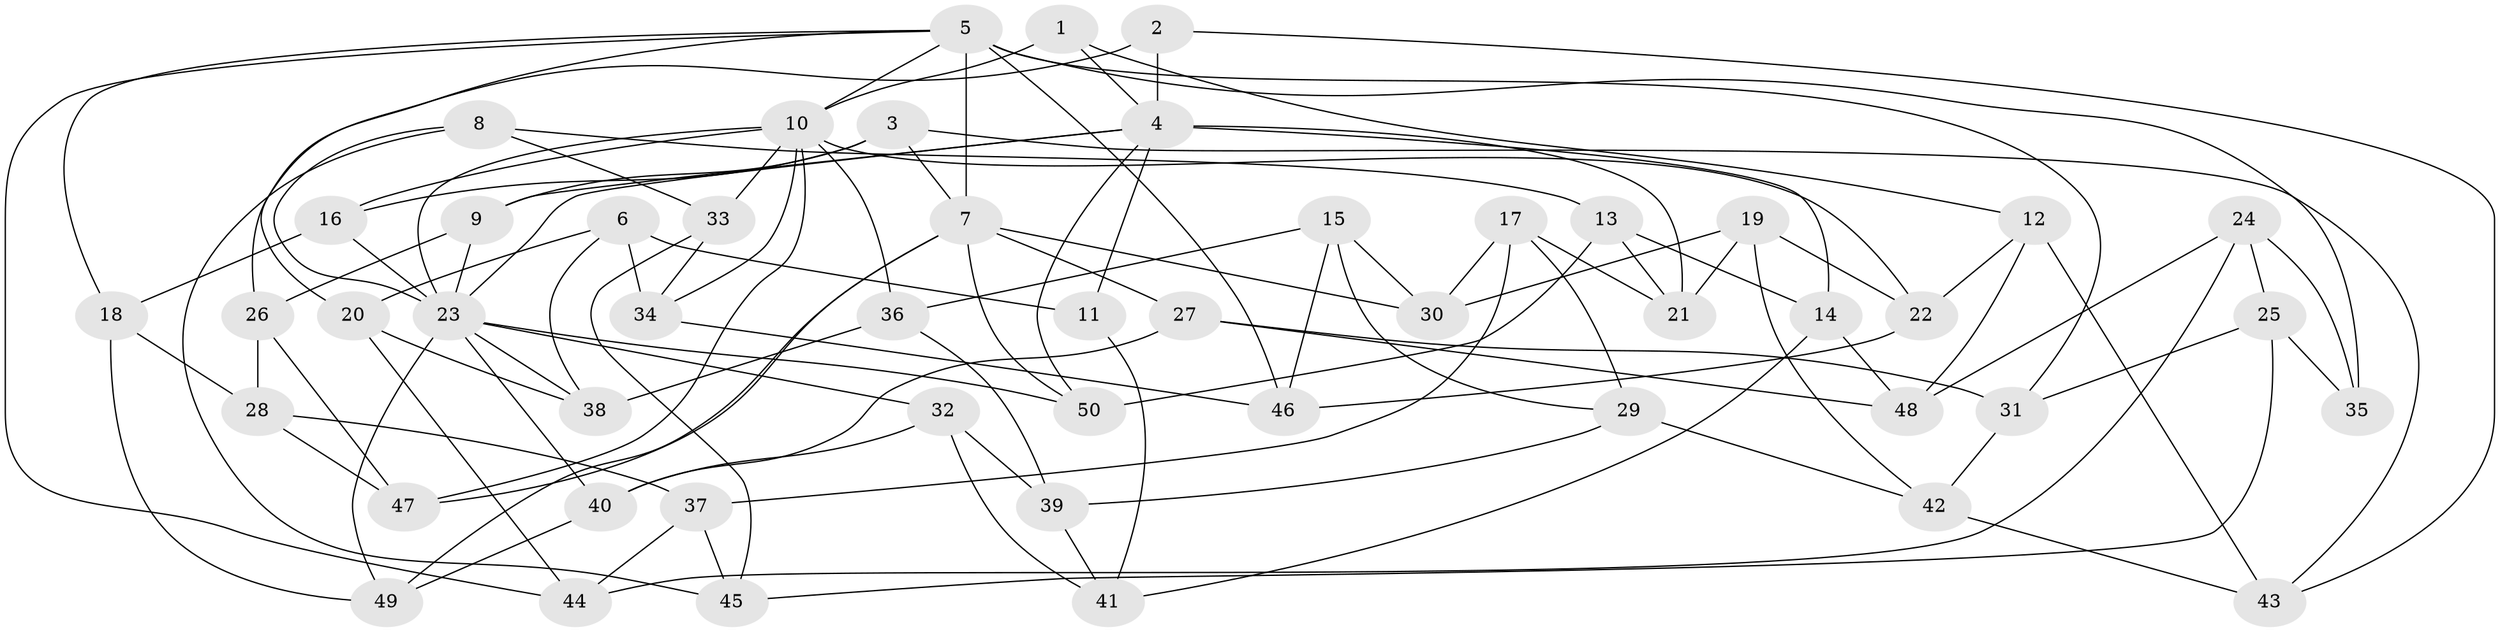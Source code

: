 // original degree distribution, {4: 1.0}
// Generated by graph-tools (version 1.1) at 2025/54/03/04/25 22:54:05]
// undirected, 50 vertices, 109 edges
graph export_dot {
  node [color=gray90,style=filled];
  1;
  2;
  3;
  4;
  5;
  6;
  7;
  8;
  9;
  10;
  11;
  12;
  13;
  14;
  15;
  16;
  17;
  18;
  19;
  20;
  21;
  22;
  23;
  24;
  25;
  26;
  27;
  28;
  29;
  30;
  31;
  32;
  33;
  34;
  35;
  36;
  37;
  38;
  39;
  40;
  41;
  42;
  43;
  44;
  45;
  46;
  47;
  48;
  49;
  50;
  1 -- 4 [weight=1.0];
  1 -- 10 [weight=2.0];
  1 -- 12 [weight=1.0];
  2 -- 4 [weight=2.0];
  2 -- 26 [weight=1.0];
  2 -- 43 [weight=1.0];
  3 -- 7 [weight=1.0];
  3 -- 9 [weight=1.0];
  3 -- 16 [weight=1.0];
  3 -- 43 [weight=1.0];
  4 -- 9 [weight=1.0];
  4 -- 11 [weight=2.0];
  4 -- 14 [weight=1.0];
  4 -- 21 [weight=1.0];
  4 -- 23 [weight=1.0];
  4 -- 50 [weight=1.0];
  5 -- 7 [weight=2.0];
  5 -- 10 [weight=1.0];
  5 -- 18 [weight=1.0];
  5 -- 20 [weight=1.0];
  5 -- 31 [weight=1.0];
  5 -- 35 [weight=2.0];
  5 -- 44 [weight=1.0];
  5 -- 46 [weight=1.0];
  6 -- 11 [weight=1.0];
  6 -- 20 [weight=1.0];
  6 -- 34 [weight=1.0];
  6 -- 38 [weight=1.0];
  7 -- 27 [weight=1.0];
  7 -- 30 [weight=1.0];
  7 -- 47 [weight=1.0];
  7 -- 49 [weight=1.0];
  7 -- 50 [weight=1.0];
  8 -- 13 [weight=1.0];
  8 -- 23 [weight=1.0];
  8 -- 33 [weight=1.0];
  8 -- 45 [weight=1.0];
  9 -- 23 [weight=1.0];
  9 -- 26 [weight=1.0];
  10 -- 16 [weight=1.0];
  10 -- 22 [weight=1.0];
  10 -- 23 [weight=1.0];
  10 -- 33 [weight=1.0];
  10 -- 34 [weight=1.0];
  10 -- 36 [weight=1.0];
  10 -- 47 [weight=1.0];
  11 -- 41 [weight=1.0];
  12 -- 22 [weight=1.0];
  12 -- 43 [weight=1.0];
  12 -- 48 [weight=1.0];
  13 -- 14 [weight=1.0];
  13 -- 21 [weight=1.0];
  13 -- 50 [weight=1.0];
  14 -- 41 [weight=1.0];
  14 -- 48 [weight=1.0];
  15 -- 29 [weight=1.0];
  15 -- 30 [weight=1.0];
  15 -- 36 [weight=1.0];
  15 -- 46 [weight=1.0];
  16 -- 18 [weight=1.0];
  16 -- 23 [weight=1.0];
  17 -- 21 [weight=1.0];
  17 -- 29 [weight=1.0];
  17 -- 30 [weight=1.0];
  17 -- 37 [weight=1.0];
  18 -- 28 [weight=1.0];
  18 -- 49 [weight=1.0];
  19 -- 21 [weight=1.0];
  19 -- 22 [weight=1.0];
  19 -- 30 [weight=1.0];
  19 -- 42 [weight=1.0];
  20 -- 38 [weight=1.0];
  20 -- 44 [weight=1.0];
  22 -- 46 [weight=1.0];
  23 -- 32 [weight=1.0];
  23 -- 38 [weight=1.0];
  23 -- 40 [weight=1.0];
  23 -- 49 [weight=1.0];
  23 -- 50 [weight=1.0];
  24 -- 25 [weight=1.0];
  24 -- 35 [weight=1.0];
  24 -- 44 [weight=1.0];
  24 -- 48 [weight=1.0];
  25 -- 31 [weight=1.0];
  25 -- 35 [weight=1.0];
  25 -- 45 [weight=1.0];
  26 -- 28 [weight=1.0];
  26 -- 47 [weight=1.0];
  27 -- 31 [weight=1.0];
  27 -- 40 [weight=1.0];
  27 -- 48 [weight=1.0];
  28 -- 37 [weight=1.0];
  28 -- 47 [weight=1.0];
  29 -- 39 [weight=1.0];
  29 -- 42 [weight=1.0];
  31 -- 42 [weight=1.0];
  32 -- 39 [weight=1.0];
  32 -- 40 [weight=1.0];
  32 -- 41 [weight=1.0];
  33 -- 34 [weight=1.0];
  33 -- 45 [weight=1.0];
  34 -- 46 [weight=1.0];
  36 -- 38 [weight=1.0];
  36 -- 39 [weight=1.0];
  37 -- 44 [weight=1.0];
  37 -- 45 [weight=1.0];
  39 -- 41 [weight=1.0];
  40 -- 49 [weight=1.0];
  42 -- 43 [weight=1.0];
}
